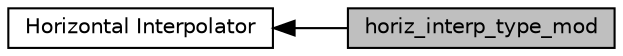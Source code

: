 digraph "horiz_interp_type_mod"
{
  edge [fontname="Helvetica",fontsize="10",labelfontname="Helvetica",labelfontsize="10"];
  node [fontname="Helvetica",fontsize="10",shape=box];
  rankdir=LR;
  Node2 [label="Horizontal Interpolator",height=0.2,width=0.4,color="black", fillcolor="white", style="filled",URL="$group__horiz__interp.html",tooltip="Modules and associated files in the horiz_interp directory."];
  Node1 [label="horiz_interp_type_mod",height=0.2,width=0.4,color="black", fillcolor="grey75", style="filled", fontcolor="black",tooltip="define derived data type that contains indices and weights used for subsequent interpolations."];
  Node2->Node1 [shape=plaintext, dir="back", style="solid"];
}
